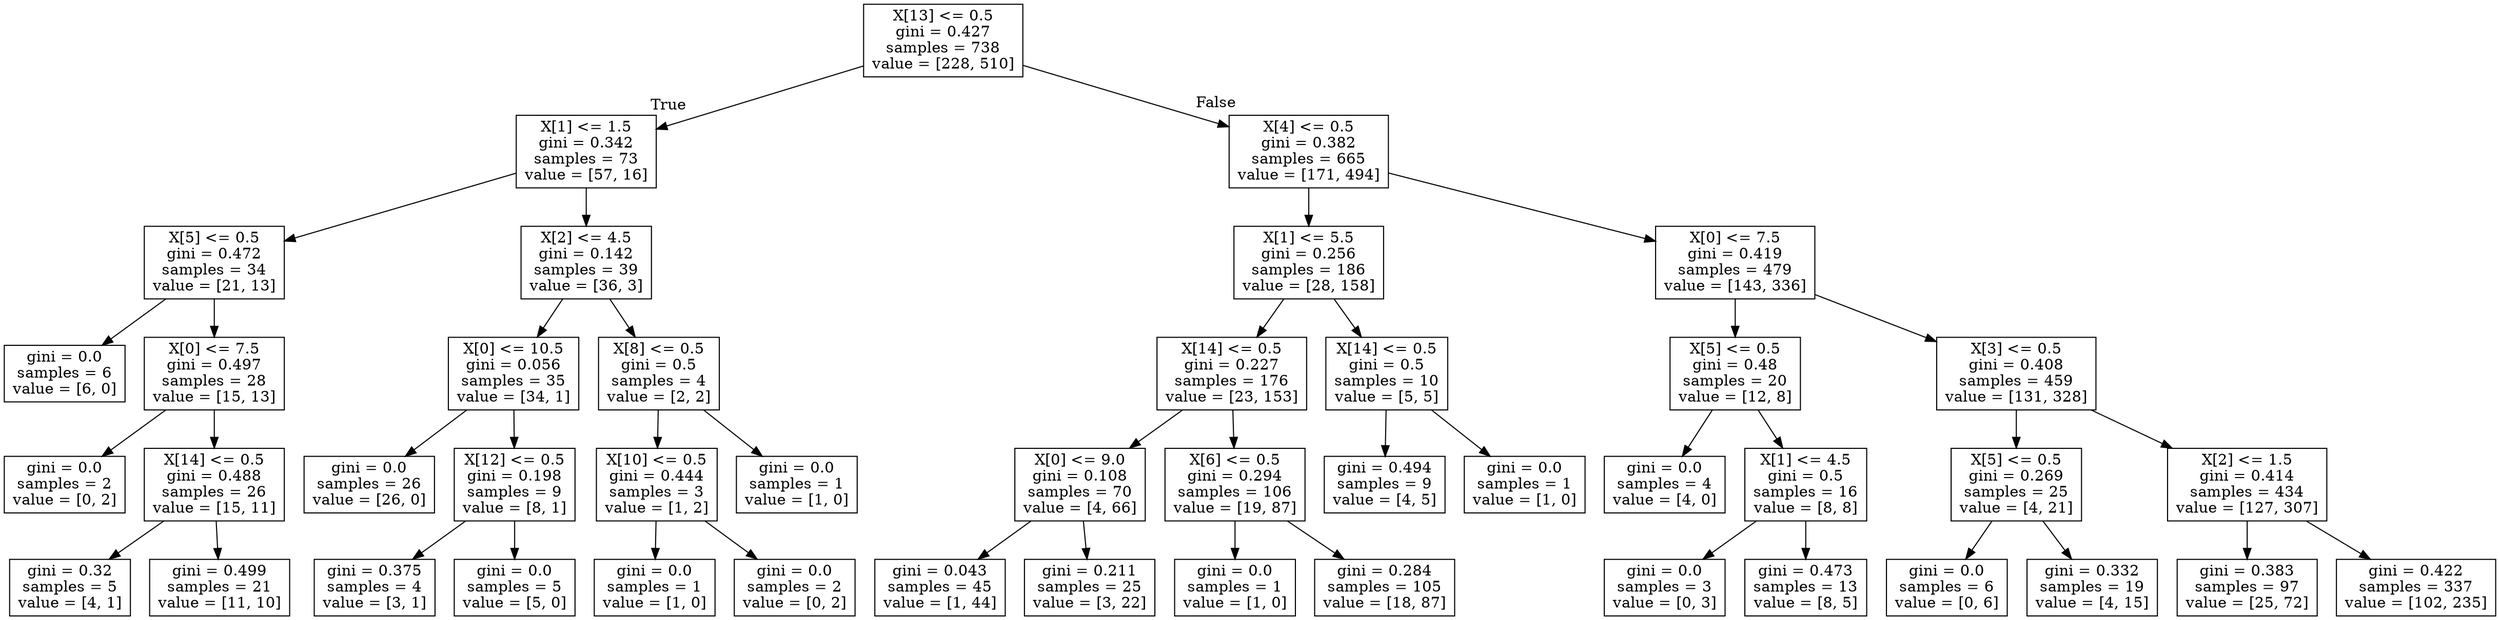 digraph Tree {
node [shape=box] ;
0 [label="X[13] <= 0.5\ngini = 0.427\nsamples = 738\nvalue = [228, 510]"] ;
1 [label="X[1] <= 1.5\ngini = 0.342\nsamples = 73\nvalue = [57, 16]"] ;
0 -> 1 [labeldistance=2.5, labelangle=45, headlabel="True"] ;
2 [label="X[5] <= 0.5\ngini = 0.472\nsamples = 34\nvalue = [21, 13]"] ;
1 -> 2 ;
3 [label="gini = 0.0\nsamples = 6\nvalue = [6, 0]"] ;
2 -> 3 ;
4 [label="X[0] <= 7.5\ngini = 0.497\nsamples = 28\nvalue = [15, 13]"] ;
2 -> 4 ;
5 [label="gini = 0.0\nsamples = 2\nvalue = [0, 2]"] ;
4 -> 5 ;
6 [label="X[14] <= 0.5\ngini = 0.488\nsamples = 26\nvalue = [15, 11]"] ;
4 -> 6 ;
7 [label="gini = 0.32\nsamples = 5\nvalue = [4, 1]"] ;
6 -> 7 ;
8 [label="gini = 0.499\nsamples = 21\nvalue = [11, 10]"] ;
6 -> 8 ;
9 [label="X[2] <= 4.5\ngini = 0.142\nsamples = 39\nvalue = [36, 3]"] ;
1 -> 9 ;
10 [label="X[0] <= 10.5\ngini = 0.056\nsamples = 35\nvalue = [34, 1]"] ;
9 -> 10 ;
11 [label="gini = 0.0\nsamples = 26\nvalue = [26, 0]"] ;
10 -> 11 ;
12 [label="X[12] <= 0.5\ngini = 0.198\nsamples = 9\nvalue = [8, 1]"] ;
10 -> 12 ;
13 [label="gini = 0.375\nsamples = 4\nvalue = [3, 1]"] ;
12 -> 13 ;
14 [label="gini = 0.0\nsamples = 5\nvalue = [5, 0]"] ;
12 -> 14 ;
15 [label="X[8] <= 0.5\ngini = 0.5\nsamples = 4\nvalue = [2, 2]"] ;
9 -> 15 ;
16 [label="X[10] <= 0.5\ngini = 0.444\nsamples = 3\nvalue = [1, 2]"] ;
15 -> 16 ;
17 [label="gini = 0.0\nsamples = 1\nvalue = [1, 0]"] ;
16 -> 17 ;
18 [label="gini = 0.0\nsamples = 2\nvalue = [0, 2]"] ;
16 -> 18 ;
19 [label="gini = 0.0\nsamples = 1\nvalue = [1, 0]"] ;
15 -> 19 ;
20 [label="X[4] <= 0.5\ngini = 0.382\nsamples = 665\nvalue = [171, 494]"] ;
0 -> 20 [labeldistance=2.5, labelangle=-45, headlabel="False"] ;
21 [label="X[1] <= 5.5\ngini = 0.256\nsamples = 186\nvalue = [28, 158]"] ;
20 -> 21 ;
22 [label="X[14] <= 0.5\ngini = 0.227\nsamples = 176\nvalue = [23, 153]"] ;
21 -> 22 ;
23 [label="X[0] <= 9.0\ngini = 0.108\nsamples = 70\nvalue = [4, 66]"] ;
22 -> 23 ;
24 [label="gini = 0.043\nsamples = 45\nvalue = [1, 44]"] ;
23 -> 24 ;
25 [label="gini = 0.211\nsamples = 25\nvalue = [3, 22]"] ;
23 -> 25 ;
26 [label="X[6] <= 0.5\ngini = 0.294\nsamples = 106\nvalue = [19, 87]"] ;
22 -> 26 ;
27 [label="gini = 0.0\nsamples = 1\nvalue = [1, 0]"] ;
26 -> 27 ;
28 [label="gini = 0.284\nsamples = 105\nvalue = [18, 87]"] ;
26 -> 28 ;
29 [label="X[14] <= 0.5\ngini = 0.5\nsamples = 10\nvalue = [5, 5]"] ;
21 -> 29 ;
30 [label="gini = 0.494\nsamples = 9\nvalue = [4, 5]"] ;
29 -> 30 ;
31 [label="gini = 0.0\nsamples = 1\nvalue = [1, 0]"] ;
29 -> 31 ;
32 [label="X[0] <= 7.5\ngini = 0.419\nsamples = 479\nvalue = [143, 336]"] ;
20 -> 32 ;
33 [label="X[5] <= 0.5\ngini = 0.48\nsamples = 20\nvalue = [12, 8]"] ;
32 -> 33 ;
34 [label="gini = 0.0\nsamples = 4\nvalue = [4, 0]"] ;
33 -> 34 ;
35 [label="X[1] <= 4.5\ngini = 0.5\nsamples = 16\nvalue = [8, 8]"] ;
33 -> 35 ;
36 [label="gini = 0.0\nsamples = 3\nvalue = [0, 3]"] ;
35 -> 36 ;
37 [label="gini = 0.473\nsamples = 13\nvalue = [8, 5]"] ;
35 -> 37 ;
38 [label="X[3] <= 0.5\ngini = 0.408\nsamples = 459\nvalue = [131, 328]"] ;
32 -> 38 ;
39 [label="X[5] <= 0.5\ngini = 0.269\nsamples = 25\nvalue = [4, 21]"] ;
38 -> 39 ;
40 [label="gini = 0.0\nsamples = 6\nvalue = [0, 6]"] ;
39 -> 40 ;
41 [label="gini = 0.332\nsamples = 19\nvalue = [4, 15]"] ;
39 -> 41 ;
42 [label="X[2] <= 1.5\ngini = 0.414\nsamples = 434\nvalue = [127, 307]"] ;
38 -> 42 ;
43 [label="gini = 0.383\nsamples = 97\nvalue = [25, 72]"] ;
42 -> 43 ;
44 [label="gini = 0.422\nsamples = 337\nvalue = [102, 235]"] ;
42 -> 44 ;
}